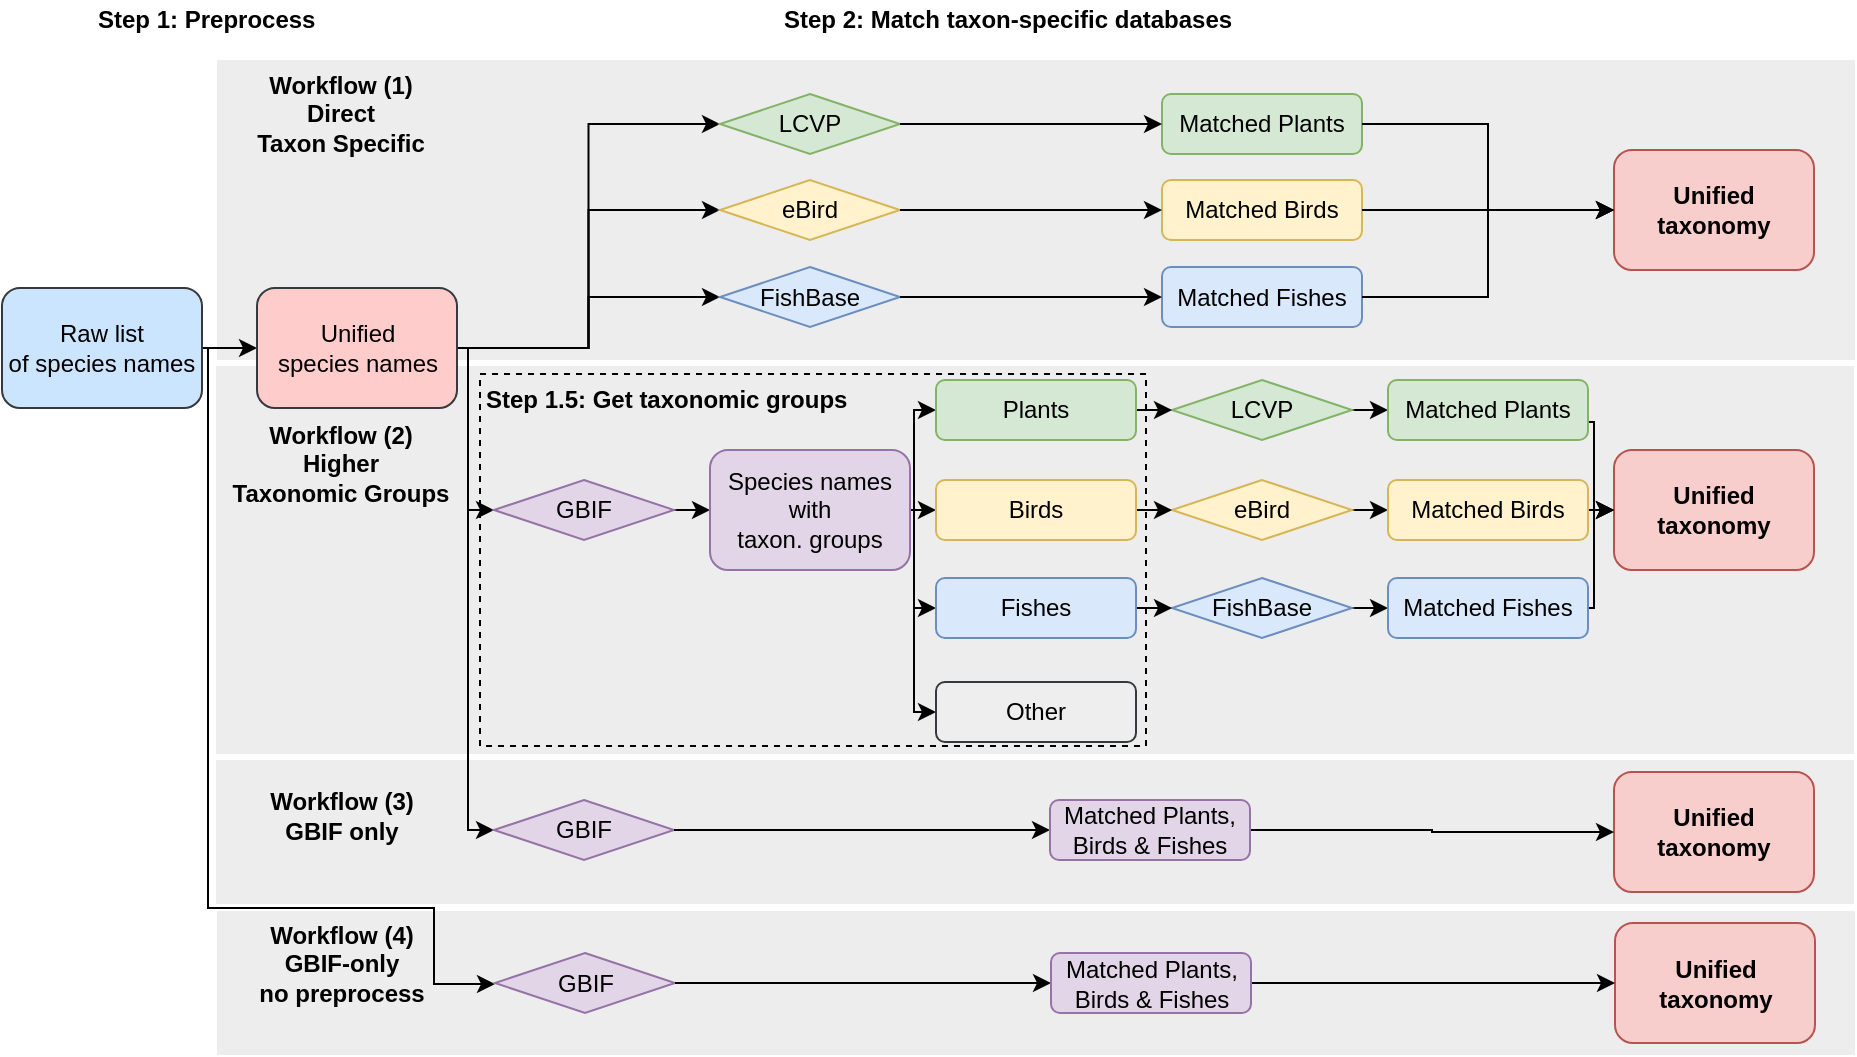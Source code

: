 <mxfile version="14.6.13" type="device"><diagram id="ho3QMGQrK5bbrxgUEx-L" name="Page-1"><mxGraphModel dx="1678" dy="1012" grid="1" gridSize="10" guides="1" tooltips="1" connect="1" arrows="1" fold="1" page="1" pageScale="1" pageWidth="1169" pageHeight="827" background="#FFFFFF" math="0" shadow="0"><root><mxCell id="0"/><mxCell id="1" parent="0"/><mxCell id="RJIvVv4Bx3n6NMZE-A0x-63" value="" style="rounded=0;whiteSpace=wrap;html=1;dashed=1;fillColor=#EDEDED;strokeColor=none;" vertex="1" parent="1"><mxGeometry x="111.5" y="475.5" width="819" height="72" as="geometry"/></mxCell><mxCell id="RJIvVv4Bx3n6NMZE-A0x-48" value="" style="rounded=0;whiteSpace=wrap;html=1;dashed=1;fillColor=#EDEDED;strokeColor=none;" vertex="1" parent="1"><mxGeometry x="111" y="400" width="819" height="72" as="geometry"/></mxCell><mxCell id="RJIvVv4Bx3n6NMZE-A0x-46" value="" style="rounded=0;whiteSpace=wrap;html=1;dashed=1;fillColor=#EDEDED;strokeColor=none;" vertex="1" parent="1"><mxGeometry x="111" y="203" width="819" height="194" as="geometry"/></mxCell><mxCell id="RJIvVv4Bx3n6NMZE-A0x-45" value="" style="rounded=0;whiteSpace=wrap;html=1;dashed=1;fillColor=#EDEDED;strokeColor=none;" vertex="1" parent="1"><mxGeometry x="111.5" y="50" width="819" height="150" as="geometry"/></mxCell><mxCell id="RJIvVv4Bx3n6NMZE-A0x-38" value="" style="rounded=0;whiteSpace=wrap;html=1;dashed=1;fillColor=none;" vertex="1" parent="1"><mxGeometry x="243" y="207" width="333" height="186" as="geometry"/></mxCell><mxCell id="CHZS9otSjiqZHN1OnSyR-90" style="edgeStyle=orthogonalEdgeStyle;rounded=0;orthogonalLoop=1;jettySize=auto;html=1;exitX=1;exitY=0.5;exitDx=0;exitDy=0;entryX=0;entryY=0.5;entryDx=0;entryDy=0;" parent="1" source="CHZS9otSjiqZHN1OnSyR-10" target="CHZS9otSjiqZHN1OnSyR-11" edge="1"><mxGeometry relative="1" as="geometry"/></mxCell><mxCell id="RJIvVv4Bx3n6NMZE-A0x-27" style="edgeStyle=orthogonalEdgeStyle;rounded=0;orthogonalLoop=1;jettySize=auto;html=1;exitX=1;exitY=0.5;exitDx=0;exitDy=0;entryX=0;entryY=0.5;entryDx=0;entryDy=0;" edge="1" parent="1" source="CHZS9otSjiqZHN1OnSyR-10" target="CHZS9otSjiqZHN1OnSyR-53"><mxGeometry relative="1" as="geometry"><Array as="points"><mxPoint x="107" y="194"/><mxPoint x="107" y="474"/><mxPoint x="220" y="474"/><mxPoint x="220" y="512"/><mxPoint x="250" y="512"/></Array></mxGeometry></mxCell><mxCell id="CHZS9otSjiqZHN1OnSyR-10" value="&lt;span&gt;Raw list&lt;/span&gt;&lt;br&gt;&lt;span&gt;of species names&lt;/span&gt;" style="rounded=1;whiteSpace=wrap;html=1;fillColor=#cce5ff;strokeColor=#36393d;" parent="1" vertex="1"><mxGeometry x="4" y="164" width="100" height="60" as="geometry"/></mxCell><mxCell id="RJIvVv4Bx3n6NMZE-A0x-21" style="edgeStyle=orthogonalEdgeStyle;rounded=0;orthogonalLoop=1;jettySize=auto;html=1;exitX=1;exitY=0.5;exitDx=0;exitDy=0;entryX=0;entryY=0.5;entryDx=0;entryDy=0;" edge="1" parent="1" source="CHZS9otSjiqZHN1OnSyR-11" target="CHZS9otSjiqZHN1OnSyR-48"><mxGeometry relative="1" as="geometry"/></mxCell><mxCell id="RJIvVv4Bx3n6NMZE-A0x-22" style="edgeStyle=orthogonalEdgeStyle;rounded=0;orthogonalLoop=1;jettySize=auto;html=1;exitX=1;exitY=0.5;exitDx=0;exitDy=0;entryX=0;entryY=0.5;entryDx=0;entryDy=0;" edge="1" parent="1" source="CHZS9otSjiqZHN1OnSyR-11" target="CHZS9otSjiqZHN1OnSyR-49"><mxGeometry relative="1" as="geometry"/></mxCell><mxCell id="RJIvVv4Bx3n6NMZE-A0x-23" style="edgeStyle=orthogonalEdgeStyle;rounded=0;orthogonalLoop=1;jettySize=auto;html=1;exitX=1;exitY=0.5;exitDx=0;exitDy=0;entryX=0;entryY=0.5;entryDx=0;entryDy=0;" edge="1" parent="1" source="CHZS9otSjiqZHN1OnSyR-11" target="CHZS9otSjiqZHN1OnSyR-50"><mxGeometry relative="1" as="geometry"/></mxCell><mxCell id="RJIvVv4Bx3n6NMZE-A0x-24" style="edgeStyle=orthogonalEdgeStyle;rounded=0;orthogonalLoop=1;jettySize=auto;html=1;exitX=1;exitY=0.5;exitDx=0;exitDy=0;entryX=0;entryY=0.5;entryDx=0;entryDy=0;" edge="1" parent="1" source="CHZS9otSjiqZHN1OnSyR-11" target="CHZS9otSjiqZHN1OnSyR-51"><mxGeometry relative="1" as="geometry"><Array as="points"><mxPoint x="237" y="194"/><mxPoint x="237" y="275"/></Array></mxGeometry></mxCell><mxCell id="RJIvVv4Bx3n6NMZE-A0x-25" style="edgeStyle=orthogonalEdgeStyle;rounded=0;orthogonalLoop=1;jettySize=auto;html=1;exitX=1;exitY=0.5;exitDx=0;exitDy=0;entryX=0;entryY=0.5;entryDx=0;entryDy=0;" edge="1" parent="1" source="CHZS9otSjiqZHN1OnSyR-11" target="CHZS9otSjiqZHN1OnSyR-52"><mxGeometry relative="1" as="geometry"><Array as="points"><mxPoint x="237" y="194"/><mxPoint x="237" y="435"/></Array></mxGeometry></mxCell><mxCell id="CHZS9otSjiqZHN1OnSyR-14" value="Step 1: Preprocess" style="text;html=1;strokeColor=none;fillColor=none;align=left;verticalAlign=middle;whiteSpace=wrap;rounded=0;fontStyle=1" parent="1" vertex="1"><mxGeometry x="50" y="20" width="120" height="20" as="geometry"/></mxCell><mxCell id="CHZS9otSjiqZHN1OnSyR-15" value="Step 2: Match taxon-specific databases" style="text;html=1;strokeColor=none;fillColor=none;align=left;verticalAlign=middle;whiteSpace=wrap;rounded=0;fontStyle=1" parent="1" vertex="1"><mxGeometry x="392.5" y="20" width="256" height="20" as="geometry"/></mxCell><mxCell id="CHZS9otSjiqZHN1OnSyR-69" style="edgeStyle=orthogonalEdgeStyle;rounded=0;orthogonalLoop=1;jettySize=auto;html=1;exitX=1;exitY=0.5;exitDx=0;exitDy=0;entryX=0;entryY=0.5;entryDx=0;entryDy=0;" parent="1" source="CHZS9otSjiqZHN1OnSyR-51" target="CHZS9otSjiqZHN1OnSyR-12" edge="1"><mxGeometry relative="1" as="geometry"/></mxCell><mxCell id="RJIvVv4Bx3n6NMZE-A0x-30" style="edgeStyle=orthogonalEdgeStyle;rounded=0;orthogonalLoop=1;jettySize=auto;html=1;exitX=1;exitY=0.5;exitDx=0;exitDy=0;entryX=0;entryY=0.5;entryDx=0;entryDy=0;" edge="1" parent="1" source="CHZS9otSjiqZHN1OnSyR-12" target="CHZS9otSjiqZHN1OnSyR-17"><mxGeometry relative="1" as="geometry"/></mxCell><mxCell id="RJIvVv4Bx3n6NMZE-A0x-57" style="edgeStyle=orthogonalEdgeStyle;rounded=0;orthogonalLoop=1;jettySize=auto;html=1;exitX=1;exitY=0.5;exitDx=0;exitDy=0;entryX=0;entryY=0.5;entryDx=0;entryDy=0;" edge="1" parent="1" source="CHZS9otSjiqZHN1OnSyR-12" target="CHZS9otSjiqZHN1OnSyR-13"><mxGeometry relative="1" as="geometry"><Array as="points"><mxPoint x="460" y="275"/><mxPoint x="460" y="225"/></Array></mxGeometry></mxCell><mxCell id="RJIvVv4Bx3n6NMZE-A0x-58" style="edgeStyle=orthogonalEdgeStyle;rounded=0;orthogonalLoop=1;jettySize=auto;html=1;exitX=1;exitY=0.5;exitDx=0;exitDy=0;entryX=0;entryY=0.5;entryDx=0;entryDy=0;" edge="1" parent="1" source="CHZS9otSjiqZHN1OnSyR-12" target="CHZS9otSjiqZHN1OnSyR-18"><mxGeometry relative="1" as="geometry"><Array as="points"><mxPoint x="460" y="275"/><mxPoint x="460" y="324"/></Array></mxGeometry></mxCell><mxCell id="RJIvVv4Bx3n6NMZE-A0x-59" style="edgeStyle=orthogonalEdgeStyle;rounded=0;orthogonalLoop=1;jettySize=auto;html=1;exitX=1;exitY=0.5;exitDx=0;exitDy=0;entryX=0;entryY=0.5;entryDx=0;entryDy=0;" edge="1" parent="1" source="CHZS9otSjiqZHN1OnSyR-12" target="CHZS9otSjiqZHN1OnSyR-19"><mxGeometry relative="1" as="geometry"><Array as="points"><mxPoint x="460" y="275"/><mxPoint x="460" y="376"/></Array></mxGeometry></mxCell><mxCell id="CHZS9otSjiqZHN1OnSyR-12" value="Species names&lt;br&gt;with&lt;br&gt;taxon. groups" style="rounded=1;whiteSpace=wrap;html=1;fillColor=#e1d5e7;strokeColor=#9673a6;" parent="1" vertex="1"><mxGeometry x="358" y="245" width="100" height="60" as="geometry"/></mxCell><mxCell id="CHZS9otSjiqZHN1OnSyR-19" value="Other" style="rounded=1;whiteSpace=wrap;html=1;fillColor=#eeeeee;strokeColor=#36393d;" parent="1" vertex="1"><mxGeometry x="471" y="361" width="100" height="30" as="geometry"/></mxCell><mxCell id="CHZS9otSjiqZHN1OnSyR-51" value="GBIF" style="rhombus;whiteSpace=wrap;html=1;align=center;fillColor=#e1d5e7;strokeColor=#9673a6;" parent="1" vertex="1"><mxGeometry x="250" y="260" width="90" height="30" as="geometry"/></mxCell><mxCell id="CHZS9otSjiqZHN1OnSyR-24" value="Unified taxonomy" style="rounded=1;whiteSpace=wrap;html=1;fillColor=#f8cecc;strokeColor=#b85450;fontStyle=1" parent="1" vertex="1"><mxGeometry x="810" y="245" width="100" height="60" as="geometry"/></mxCell><mxCell id="CHZS9otSjiqZHN1OnSyR-52" value="GBIF" style="rhombus;whiteSpace=wrap;html=1;align=center;fillColor=#e1d5e7;strokeColor=#9673a6;" parent="1" vertex="1"><mxGeometry x="250" y="420" width="90" height="30" as="geometry"/></mxCell><mxCell id="CHZS9otSjiqZHN1OnSyR-54" value="Unified taxonomy" style="rounded=1;whiteSpace=wrap;html=1;fillColor=#f8cecc;strokeColor=#b85450;fontStyle=1" parent="1" vertex="1"><mxGeometry x="810" y="406" width="100" height="60" as="geometry"/></mxCell><mxCell id="CHZS9otSjiqZHN1OnSyR-83" style="edgeStyle=orthogonalEdgeStyle;rounded=0;orthogonalLoop=1;jettySize=auto;html=1;exitX=1;exitY=0.5;exitDx=0;exitDy=0;entryX=0;entryY=0.5;entryDx=0;entryDy=0;" parent="1" source="CHZS9otSjiqZHN1OnSyR-52" target="CHZS9otSjiqZHN1OnSyR-47" edge="1"><mxGeometry x="240" y="-130" as="geometry"/></mxCell><mxCell id="CHZS9otSjiqZHN1OnSyR-87" style="edgeStyle=orthogonalEdgeStyle;rounded=0;orthogonalLoop=1;jettySize=auto;html=1;exitX=1;exitY=0.5;exitDx=0;exitDy=0;entryX=0;entryY=0.5;entryDx=0;entryDy=0;" parent="1" source="CHZS9otSjiqZHN1OnSyR-47" target="CHZS9otSjiqZHN1OnSyR-54" edge="1"><mxGeometry x="240" y="-130" as="geometry"/></mxCell><mxCell id="CHZS9otSjiqZHN1OnSyR-63" value="Unified taxonomy" style="rounded=1;whiteSpace=wrap;html=1;fillColor=#f8cecc;strokeColor=#b85450;fontStyle=1" parent="1" vertex="1"><mxGeometry x="810.5" y="481.5" width="100" height="60" as="geometry"/></mxCell><mxCell id="CHZS9otSjiqZHN1OnSyR-53" value="GBIF" style="rhombus;whiteSpace=wrap;html=1;align=center;fillColor=#e1d5e7;strokeColor=#9673a6;" parent="1" vertex="1"><mxGeometry x="250.5" y="496.5" width="90" height="30" as="geometry"/></mxCell><mxCell id="CHZS9otSjiqZHN1OnSyR-88" style="edgeStyle=orthogonalEdgeStyle;rounded=0;orthogonalLoop=1;jettySize=auto;html=1;exitX=1;exitY=0.5;exitDx=0;exitDy=0;entryX=0;entryY=0.5;entryDx=0;entryDy=0;" parent="1" source="CHZS9otSjiqZHN1OnSyR-61" target="CHZS9otSjiqZHN1OnSyR-63" edge="1"><mxGeometry x="240" y="-130" as="geometry"/></mxCell><mxCell id="CHZS9otSjiqZHN1OnSyR-85" style="edgeStyle=orthogonalEdgeStyle;rounded=0;orthogonalLoop=1;jettySize=auto;html=1;exitX=1;exitY=0.5;exitDx=0;exitDy=0;entryX=0;entryY=0.5;entryDx=0;entryDy=0;" parent="1" source="CHZS9otSjiqZHN1OnSyR-53" target="CHZS9otSjiqZHN1OnSyR-61" edge="1"><mxGeometry x="240" y="-130" as="geometry"/></mxCell><mxCell id="CHZS9otSjiqZHN1OnSyR-46" value="Unified taxonomy" style="rounded=1;whiteSpace=wrap;html=1;fillColor=#f8cecc;strokeColor=#b85450;fontStyle=1;fontFamily=Helvetica;flipH=1;" parent="1" vertex="1"><mxGeometry x="810" y="95" width="100" height="60" as="geometry"/></mxCell><mxCell id="CHZS9otSjiqZHN1OnSyR-50" value="FishBase" style="rhombus;whiteSpace=wrap;html=1;align=center;fillColor=#dae8fc;strokeColor=#6c8ebf;" parent="1" vertex="1"><mxGeometry x="363" y="153.5" width="90" height="30" as="geometry"/></mxCell><mxCell id="CHZS9otSjiqZHN1OnSyR-48" value="LCVP" style="rhombus;whiteSpace=wrap;html=1;align=center;fillColor=#d5e8d4;strokeColor=#82b366;" parent="1" vertex="1"><mxGeometry x="363" y="67" width="90" height="30" as="geometry"/></mxCell><mxCell id="CHZS9otSjiqZHN1OnSyR-61" value="Matched Plants,&lt;br&gt;Birds &amp;amp; Fishes" style="rounded=1;whiteSpace=wrap;html=1;fillColor=#e1d5e7;strokeColor=#9673a6;" parent="1" vertex="1"><mxGeometry x="528.5" y="496.5" width="100" height="30" as="geometry"/></mxCell><mxCell id="CHZS9otSjiqZHN1OnSyR-25" value="Matched Plants" style="rounded=1;whiteSpace=wrap;html=1;fillColor=#d5e8d4;strokeColor=#82b366;" parent="1" vertex="1"><mxGeometry x="584" y="67" width="100" height="30" as="geometry"/></mxCell><mxCell id="CHZS9otSjiqZHN1OnSyR-95" style="edgeStyle=orthogonalEdgeStyle;rounded=0;orthogonalLoop=1;jettySize=auto;html=1;exitX=1;exitY=0.5;exitDx=0;exitDy=0;entryX=0;entryY=0.5;entryDx=0;entryDy=0;" parent="1" source="CHZS9otSjiqZHN1OnSyR-48" target="CHZS9otSjiqZHN1OnSyR-25" edge="1"><mxGeometry x="240" as="geometry"/></mxCell><mxCell id="CHZS9otSjiqZHN1OnSyR-101" style="edgeStyle=orthogonalEdgeStyle;rounded=0;orthogonalLoop=1;jettySize=auto;html=1;exitX=1;exitY=0.5;exitDx=0;exitDy=0;entryX=0;entryY=0.5;entryDx=0;entryDy=0;" parent="1" source="CHZS9otSjiqZHN1OnSyR-25" target="CHZS9otSjiqZHN1OnSyR-46" edge="1"><mxGeometry x="240" as="geometry"/></mxCell><mxCell id="CHZS9otSjiqZHN1OnSyR-27" value="Matched Birds" style="rounded=1;whiteSpace=wrap;html=1;fillColor=#fff2cc;strokeColor=#d6b656;" parent="1" vertex="1"><mxGeometry x="584" y="110" width="100" height="30" as="geometry"/></mxCell><mxCell id="CHZS9otSjiqZHN1OnSyR-102" style="edgeStyle=orthogonalEdgeStyle;rounded=0;orthogonalLoop=1;jettySize=auto;html=1;exitX=1;exitY=0.5;exitDx=0;exitDy=0;entryX=0;entryY=0.5;entryDx=0;entryDy=0;" parent="1" source="CHZS9otSjiqZHN1OnSyR-27" target="CHZS9otSjiqZHN1OnSyR-46" edge="1"><mxGeometry x="240" as="geometry"><mxPoint x="770.0" y="160" as="targetPoint"/></mxGeometry></mxCell><mxCell id="CHZS9otSjiqZHN1OnSyR-28" value="Matched Fishes" style="rounded=1;whiteSpace=wrap;html=1;fillColor=#dae8fc;strokeColor=#6c8ebf;" parent="1" vertex="1"><mxGeometry x="584" y="153.5" width="100" height="30" as="geometry"/></mxCell><mxCell id="CHZS9otSjiqZHN1OnSyR-99" style="edgeStyle=orthogonalEdgeStyle;rounded=0;orthogonalLoop=1;jettySize=auto;html=1;exitX=1;exitY=0.5;exitDx=0;exitDy=0;entryX=0;entryY=0.5;entryDx=0;entryDy=0;" parent="1" source="CHZS9otSjiqZHN1OnSyR-50" target="CHZS9otSjiqZHN1OnSyR-28" edge="1"><mxGeometry x="240" as="geometry"/></mxCell><mxCell id="CHZS9otSjiqZHN1OnSyR-103" style="edgeStyle=orthogonalEdgeStyle;rounded=0;orthogonalLoop=1;jettySize=auto;html=1;exitX=1;exitY=0.5;exitDx=0;exitDy=0;entryX=0;entryY=0.5;entryDx=0;entryDy=0;" parent="1" source="CHZS9otSjiqZHN1OnSyR-28" target="CHZS9otSjiqZHN1OnSyR-46" edge="1"><mxGeometry x="240" as="geometry"><mxPoint x="810.0" y="170" as="targetPoint"/></mxGeometry></mxCell><mxCell id="RJIvVv4Bx3n6NMZE-A0x-20" style="edgeStyle=orthogonalEdgeStyle;rounded=0;orthogonalLoop=1;jettySize=auto;html=1;exitX=1;exitY=0.5;exitDx=0;exitDy=0;entryX=0;entryY=0.5;entryDx=0;entryDy=0;" edge="1" parent="1" source="RJIvVv4Bx3n6NMZE-A0x-1" target="CHZS9otSjiqZHN1OnSyR-44"><mxGeometry relative="1" as="geometry"/></mxCell><mxCell id="RJIvVv4Bx3n6NMZE-A0x-1" value="FishBase" style="rhombus;whiteSpace=wrap;html=1;align=center;fillColor=#dae8fc;strokeColor=#6c8ebf;" vertex="1" parent="1"><mxGeometry x="589" y="309" width="90" height="30" as="geometry"/></mxCell><mxCell id="RJIvVv4Bx3n6NMZE-A0x-16" style="edgeStyle=orthogonalEdgeStyle;rounded=0;orthogonalLoop=1;jettySize=auto;html=1;exitX=1;exitY=0.5;exitDx=0;exitDy=0;entryX=0;entryY=0.5;entryDx=0;entryDy=0;" edge="1" parent="1" source="RJIvVv4Bx3n6NMZE-A0x-2" target="CHZS9otSjiqZHN1OnSyR-41"><mxGeometry relative="1" as="geometry"/></mxCell><mxCell id="RJIvVv4Bx3n6NMZE-A0x-2" value="LCVP" style="rhombus;whiteSpace=wrap;html=1;align=center;fillColor=#d5e8d4;strokeColor=#82b366;" vertex="1" parent="1"><mxGeometry x="589" y="210" width="90" height="30" as="geometry"/></mxCell><mxCell id="RJIvVv4Bx3n6NMZE-A0x-18" style="edgeStyle=orthogonalEdgeStyle;rounded=0;orthogonalLoop=1;jettySize=auto;html=1;exitX=1;exitY=0.5;exitDx=0;exitDy=0;entryX=0;entryY=0.5;entryDx=0;entryDy=0;" edge="1" parent="1" source="RJIvVv4Bx3n6NMZE-A0x-3" target="CHZS9otSjiqZHN1OnSyR-38"><mxGeometry relative="1" as="geometry"/></mxCell><mxCell id="RJIvVv4Bx3n6NMZE-A0x-3" value="eBird" style="rhombus;whiteSpace=wrap;html=1;align=center;fillColor=#fff2cc;strokeColor=#d6b656;flipH=1;" vertex="1" parent="1"><mxGeometry x="589" y="260" width="90" height="30" as="geometry"/></mxCell><mxCell id="RJIvVv4Bx3n6NMZE-A0x-33" style="edgeStyle=orthogonalEdgeStyle;rounded=0;orthogonalLoop=1;jettySize=auto;html=1;exitX=1;exitY=0.5;exitDx=0;exitDy=0;entryX=0;entryY=0.5;entryDx=0;entryDy=0;" edge="1" parent="1" source="CHZS9otSjiqZHN1OnSyR-38" target="CHZS9otSjiqZHN1OnSyR-24"><mxGeometry relative="1" as="geometry"/></mxCell><mxCell id="CHZS9otSjiqZHN1OnSyR-38" value="Matched Birds" style="rounded=1;whiteSpace=wrap;html=1;fillColor=#fff2cc;strokeColor=#d6b656;" parent="1" vertex="1"><mxGeometry x="697" y="260" width="100" height="30" as="geometry"/></mxCell><mxCell id="RJIvVv4Bx3n6NMZE-A0x-60" style="edgeStyle=orthogonalEdgeStyle;rounded=0;orthogonalLoop=1;jettySize=auto;html=1;exitX=1;exitY=0.5;exitDx=0;exitDy=0;entryX=0;entryY=0.5;entryDx=0;entryDy=0;" edge="1" parent="1" source="CHZS9otSjiqZHN1OnSyR-44" target="CHZS9otSjiqZHN1OnSyR-24"><mxGeometry relative="1" as="geometry"><Array as="points"><mxPoint x="800" y="324"/><mxPoint x="800" y="275"/></Array></mxGeometry></mxCell><mxCell id="CHZS9otSjiqZHN1OnSyR-44" value="Matched Fishes" style="rounded=1;whiteSpace=wrap;html=1;fillColor=#dae8fc;strokeColor=#6c8ebf;" parent="1" vertex="1"><mxGeometry x="697" y="309" width="100" height="30" as="geometry"/></mxCell><mxCell id="RJIvVv4Bx3n6NMZE-A0x-34" style="edgeStyle=orthogonalEdgeStyle;rounded=0;orthogonalLoop=1;jettySize=auto;html=1;exitX=1;exitY=0.5;exitDx=0;exitDy=0;entryX=0;entryY=0.5;entryDx=0;entryDy=0;" edge="1" parent="1" source="CHZS9otSjiqZHN1OnSyR-41" target="CHZS9otSjiqZHN1OnSyR-24"><mxGeometry relative="1" as="geometry"><Array as="points"><mxPoint x="797" y="231"/><mxPoint x="800" y="231"/><mxPoint x="800" y="275"/></Array></mxGeometry></mxCell><mxCell id="CHZS9otSjiqZHN1OnSyR-41" value="Matched Plants" style="rounded=1;whiteSpace=wrap;html=1;fillColor=#d5e8d4;strokeColor=#82b366;" parent="1" vertex="1"><mxGeometry x="697" y="210" width="100" height="30" as="geometry"/></mxCell><mxCell id="CHZS9otSjiqZHN1OnSyR-49" value="eBird" style="rhombus;whiteSpace=wrap;html=1;align=center;fillColor=#fff2cc;strokeColor=#d6b656;flipH=1;" parent="1" vertex="1"><mxGeometry x="363" y="110" width="90" height="30" as="geometry"/></mxCell><mxCell id="CHZS9otSjiqZHN1OnSyR-97" style="edgeStyle=orthogonalEdgeStyle;rounded=0;orthogonalLoop=1;jettySize=auto;html=1;exitX=1;exitY=0.5;exitDx=0;exitDy=0;entryX=0;entryY=0.5;entryDx=0;entryDy=0;" parent="1" source="CHZS9otSjiqZHN1OnSyR-49" target="CHZS9otSjiqZHN1OnSyR-27" edge="1"><mxGeometry x="240" as="geometry"/></mxCell><mxCell id="CHZS9otSjiqZHN1OnSyR-47" value="Matched Plants,&lt;br&gt;Birds &amp;amp; Fishes" style="rounded=1;whiteSpace=wrap;html=1;fillColor=#e1d5e7;strokeColor=#9673a6;" parent="1" vertex="1"><mxGeometry x="528" y="420" width="100" height="30" as="geometry"/></mxCell><mxCell id="RJIvVv4Bx3n6NMZE-A0x-19" style="edgeStyle=orthogonalEdgeStyle;rounded=0;orthogonalLoop=1;jettySize=auto;html=1;exitX=1;exitY=0.5;exitDx=0;exitDy=0;entryX=0;entryY=0.5;entryDx=0;entryDy=0;" edge="1" parent="1" source="CHZS9otSjiqZHN1OnSyR-18" target="RJIvVv4Bx3n6NMZE-A0x-1"><mxGeometry relative="1" as="geometry"/></mxCell><mxCell id="CHZS9otSjiqZHN1OnSyR-18" value="Fishes" style="rounded=1;whiteSpace=wrap;html=1;fillColor=#dae8fc;strokeColor=#6c8ebf;" parent="1" vertex="1"><mxGeometry x="471" y="309" width="100" height="30" as="geometry"/></mxCell><mxCell id="RJIvVv4Bx3n6NMZE-A0x-17" style="edgeStyle=orthogonalEdgeStyle;rounded=0;orthogonalLoop=1;jettySize=auto;html=1;exitX=1;exitY=0.5;exitDx=0;exitDy=0;entryX=0;entryY=0.5;entryDx=0;entryDy=0;" edge="1" parent="1" source="CHZS9otSjiqZHN1OnSyR-17" target="RJIvVv4Bx3n6NMZE-A0x-3"><mxGeometry relative="1" as="geometry"/></mxCell><mxCell id="CHZS9otSjiqZHN1OnSyR-17" value="Birds" style="rounded=1;whiteSpace=wrap;html=1;fillColor=#fff2cc;strokeColor=#d6b656;" parent="1" vertex="1"><mxGeometry x="471" y="260" width="100" height="30" as="geometry"/></mxCell><mxCell id="RJIvVv4Bx3n6NMZE-A0x-15" style="edgeStyle=orthogonalEdgeStyle;rounded=0;orthogonalLoop=1;jettySize=auto;html=1;exitX=1;exitY=0.5;exitDx=0;exitDy=0;entryX=0;entryY=0.5;entryDx=0;entryDy=0;" edge="1" parent="1" source="CHZS9otSjiqZHN1OnSyR-13" target="RJIvVv4Bx3n6NMZE-A0x-2"><mxGeometry relative="1" as="geometry"/></mxCell><mxCell id="CHZS9otSjiqZHN1OnSyR-13" value="Plants" style="rounded=1;whiteSpace=wrap;html=1;fillColor=#d5e8d4;strokeColor=#82b366;" parent="1" vertex="1"><mxGeometry x="471" y="210" width="100" height="30" as="geometry"/></mxCell><mxCell id="RJIvVv4Bx3n6NMZE-A0x-36" value="Step 1.5: Get taxonomic groups" style="text;html=1;strokeColor=none;fillColor=none;align=left;verticalAlign=middle;whiteSpace=wrap;rounded=0;fontStyle=1" vertex="1" parent="1"><mxGeometry x="244" y="210" width="187" height="20" as="geometry"/></mxCell><mxCell id="CHZS9otSjiqZHN1OnSyR-11" value="Unified&lt;br&gt;species names" style="rounded=1;whiteSpace=wrap;html=1;fillColor=#ffcccc;strokeColor=#36393d;" parent="1" vertex="1"><mxGeometry x="131.5" y="164" width="100" height="60" as="geometry"/></mxCell><mxCell id="RJIvVv4Bx3n6NMZE-A0x-50" value="&lt;b&gt;Workflow (4) GBIF-only&lt;br&gt;no preprocess&lt;/b&gt;" style="text;html=1;strokeColor=none;fillColor=none;align=center;verticalAlign=middle;whiteSpace=wrap;rounded=0;dashed=1;" vertex="1" parent="1"><mxGeometry x="124" y="481.5" width="100" height="41" as="geometry"/></mxCell><mxCell id="RJIvVv4Bx3n6NMZE-A0x-52" value="&lt;b&gt;Workflow (3)&lt;br&gt;GBIF only&lt;br&gt;&lt;/b&gt;" style="text;html=1;strokeColor=none;fillColor=none;align=center;verticalAlign=middle;whiteSpace=wrap;rounded=0;dashed=1;" vertex="1" parent="1"><mxGeometry x="123.5" y="406" width="100" height="44" as="geometry"/></mxCell><mxCell id="RJIvVv4Bx3n6NMZE-A0x-54" value="&lt;b&gt;Workflow (2)&lt;br&gt;Higher&lt;br&gt;Taxonomic Groups&lt;/b&gt;&lt;b&gt;&lt;br&gt;&lt;/b&gt;" style="text;html=1;strokeColor=none;fillColor=none;align=center;verticalAlign=middle;whiteSpace=wrap;rounded=0;dashed=1;" vertex="1" parent="1"><mxGeometry x="117" y="230" width="113" height="44" as="geometry"/></mxCell><mxCell id="RJIvVv4Bx3n6NMZE-A0x-55" value="&lt;b&gt;Workflow (1) Direct&lt;br&gt;Taxon Specific&lt;/b&gt;" style="text;html=1;strokeColor=none;fillColor=none;align=center;verticalAlign=middle;whiteSpace=wrap;rounded=0;dashed=1;" vertex="1" parent="1"><mxGeometry x="126" y="57" width="95" height="40" as="geometry"/></mxCell></root></mxGraphModel></diagram></mxfile>